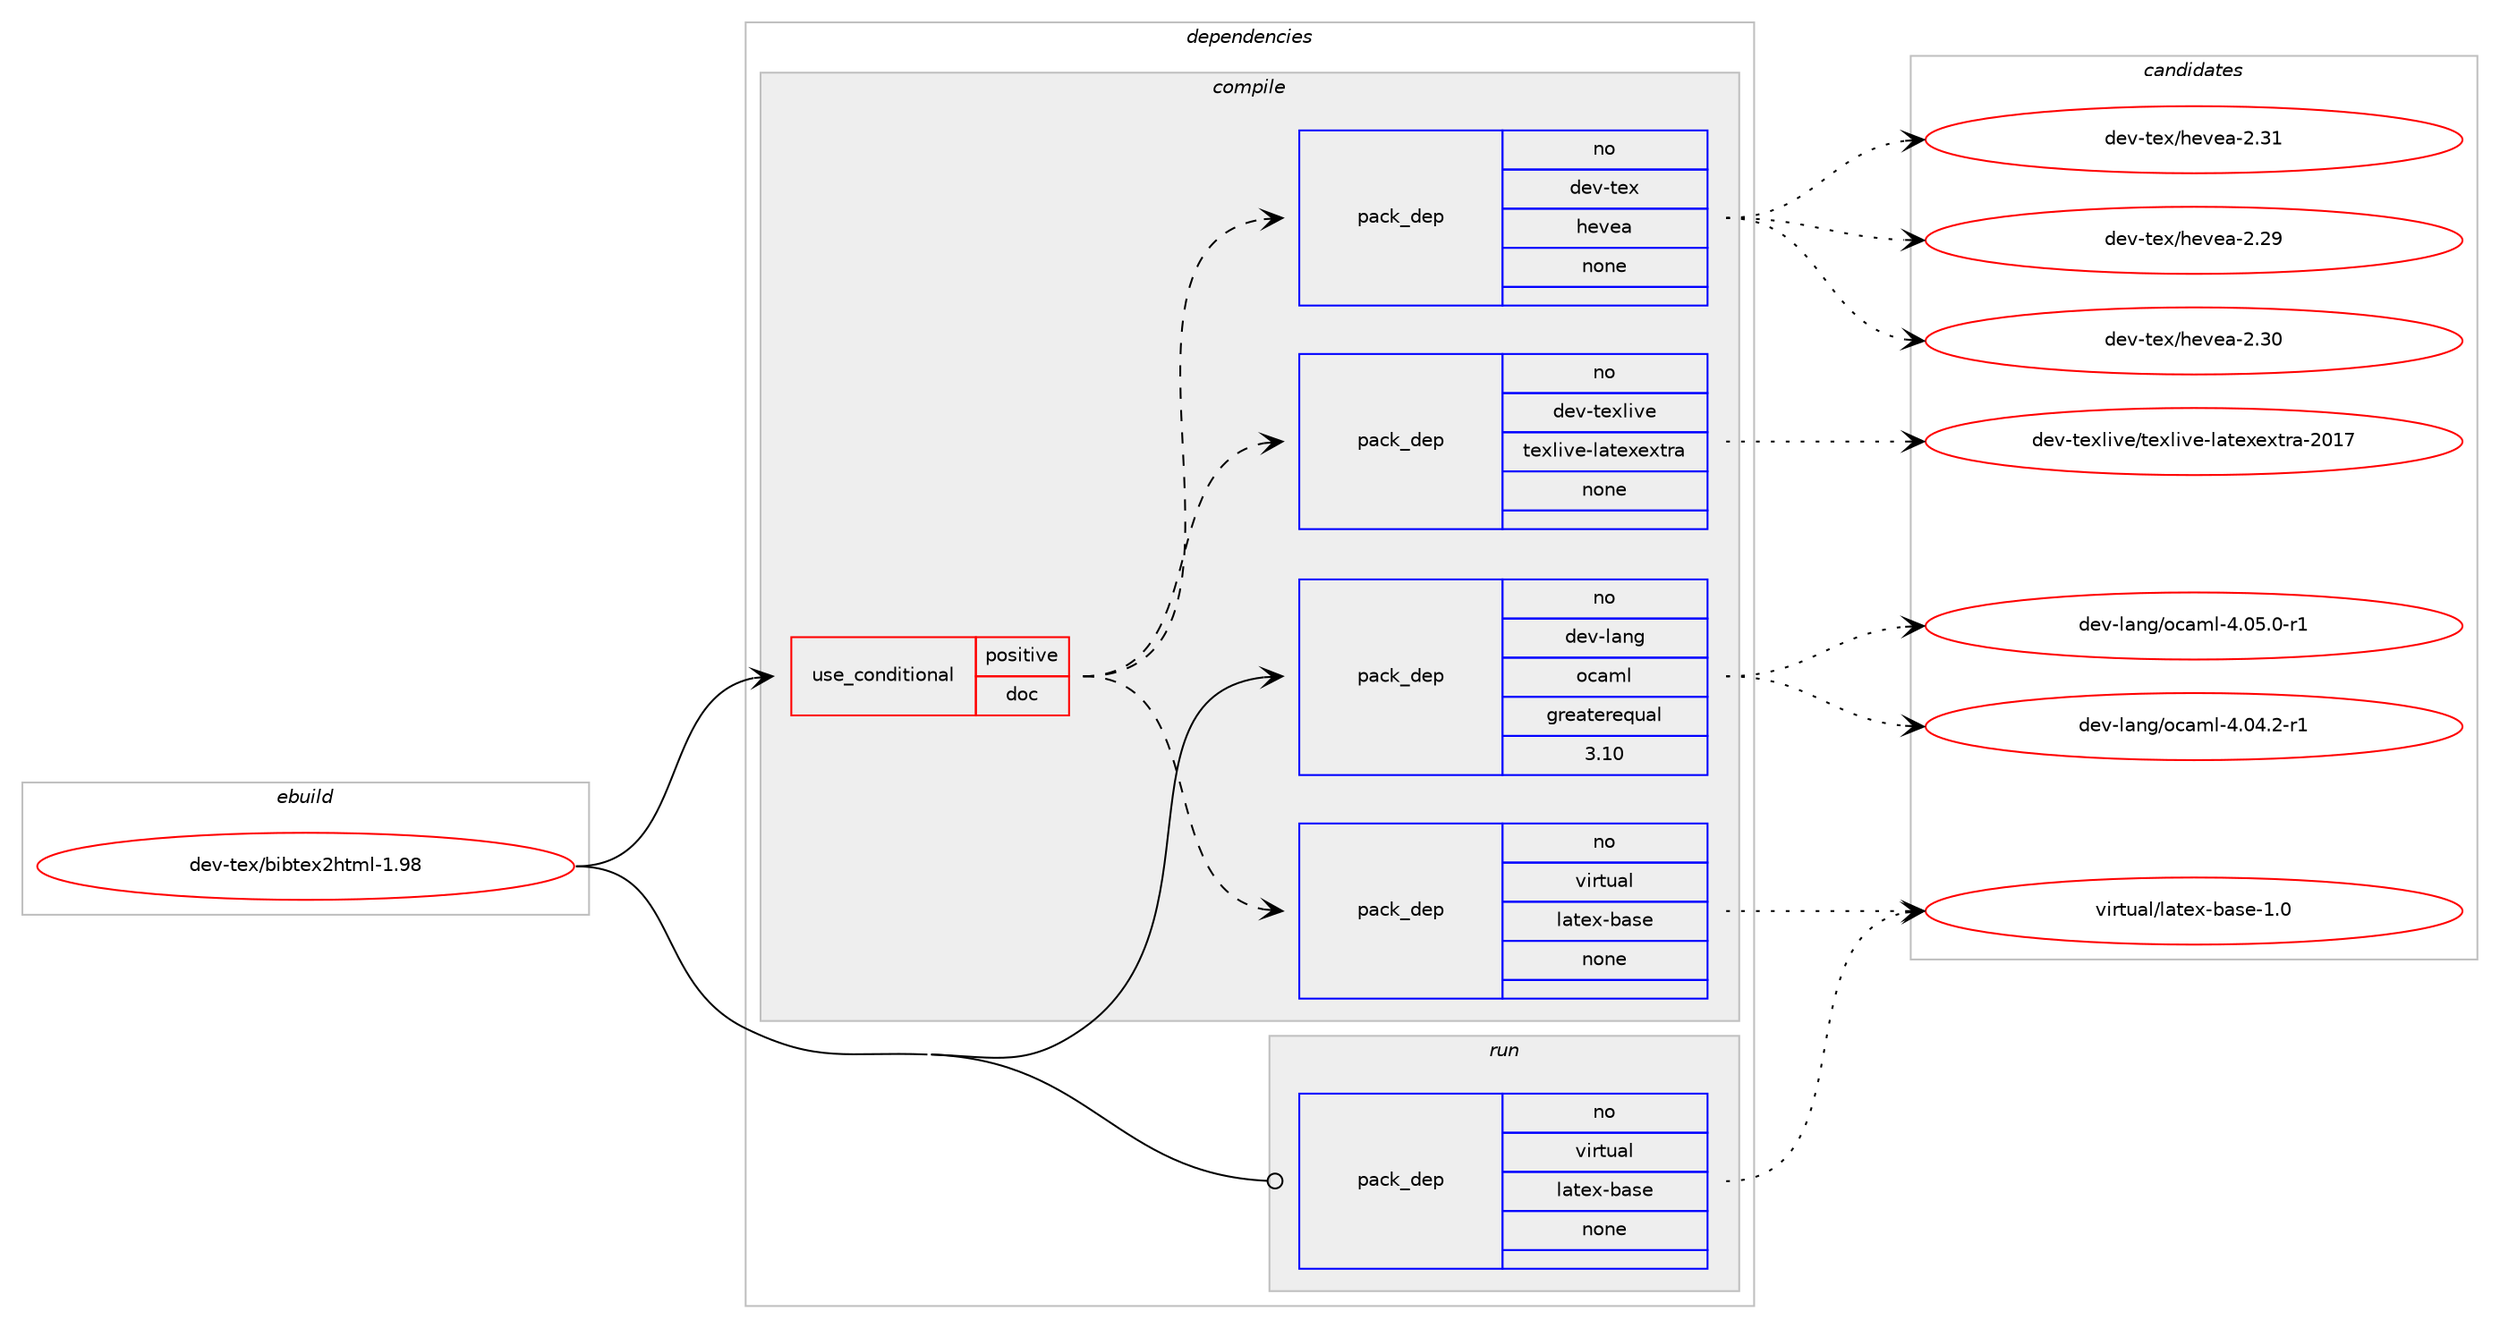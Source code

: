 digraph prolog {

# *************
# Graph options
# *************

newrank=true;
concentrate=true;
compound=true;
graph [rankdir=LR,fontname=Helvetica,fontsize=10,ranksep=1.5];#, ranksep=2.5, nodesep=0.2];
edge  [arrowhead=vee];
node  [fontname=Helvetica,fontsize=10];

# **********
# The ebuild
# **********

subgraph cluster_leftcol {
color=gray;
rank=same;
label=<<i>ebuild</i>>;
id [label="dev-tex/bibtex2html-1.98", color=red, width=4, href="../dev-tex/bibtex2html-1.98.svg"];
}

# ****************
# The dependencies
# ****************

subgraph cluster_midcol {
color=gray;
label=<<i>dependencies</i>>;
subgraph cluster_compile {
fillcolor="#eeeeee";
style=filled;
label=<<i>compile</i>>;
subgraph cond422987 {
dependency1539361 [label=<<TABLE BORDER="0" CELLBORDER="1" CELLSPACING="0" CELLPADDING="4"><TR><TD ROWSPAN="3" CELLPADDING="10">use_conditional</TD></TR><TR><TD>positive</TD></TR><TR><TD>doc</TD></TR></TABLE>>, shape=none, color=red];
subgraph pack1092806 {
dependency1539362 [label=<<TABLE BORDER="0" CELLBORDER="1" CELLSPACING="0" CELLPADDING="4" WIDTH="220"><TR><TD ROWSPAN="6" CELLPADDING="30">pack_dep</TD></TR><TR><TD WIDTH="110">no</TD></TR><TR><TD>virtual</TD></TR><TR><TD>latex-base</TD></TR><TR><TD>none</TD></TR><TR><TD></TD></TR></TABLE>>, shape=none, color=blue];
}
dependency1539361:e -> dependency1539362:w [weight=20,style="dashed",arrowhead="vee"];
subgraph pack1092807 {
dependency1539363 [label=<<TABLE BORDER="0" CELLBORDER="1" CELLSPACING="0" CELLPADDING="4" WIDTH="220"><TR><TD ROWSPAN="6" CELLPADDING="30">pack_dep</TD></TR><TR><TD WIDTH="110">no</TD></TR><TR><TD>dev-texlive</TD></TR><TR><TD>texlive-latexextra</TD></TR><TR><TD>none</TD></TR><TR><TD></TD></TR></TABLE>>, shape=none, color=blue];
}
dependency1539361:e -> dependency1539363:w [weight=20,style="dashed",arrowhead="vee"];
subgraph pack1092808 {
dependency1539364 [label=<<TABLE BORDER="0" CELLBORDER="1" CELLSPACING="0" CELLPADDING="4" WIDTH="220"><TR><TD ROWSPAN="6" CELLPADDING="30">pack_dep</TD></TR><TR><TD WIDTH="110">no</TD></TR><TR><TD>dev-tex</TD></TR><TR><TD>hevea</TD></TR><TR><TD>none</TD></TR><TR><TD></TD></TR></TABLE>>, shape=none, color=blue];
}
dependency1539361:e -> dependency1539364:w [weight=20,style="dashed",arrowhead="vee"];
}
id:e -> dependency1539361:w [weight=20,style="solid",arrowhead="vee"];
subgraph pack1092809 {
dependency1539365 [label=<<TABLE BORDER="0" CELLBORDER="1" CELLSPACING="0" CELLPADDING="4" WIDTH="220"><TR><TD ROWSPAN="6" CELLPADDING="30">pack_dep</TD></TR><TR><TD WIDTH="110">no</TD></TR><TR><TD>dev-lang</TD></TR><TR><TD>ocaml</TD></TR><TR><TD>greaterequal</TD></TR><TR><TD>3.10</TD></TR></TABLE>>, shape=none, color=blue];
}
id:e -> dependency1539365:w [weight=20,style="solid",arrowhead="vee"];
}
subgraph cluster_compileandrun {
fillcolor="#eeeeee";
style=filled;
label=<<i>compile and run</i>>;
}
subgraph cluster_run {
fillcolor="#eeeeee";
style=filled;
label=<<i>run</i>>;
subgraph pack1092810 {
dependency1539366 [label=<<TABLE BORDER="0" CELLBORDER="1" CELLSPACING="0" CELLPADDING="4" WIDTH="220"><TR><TD ROWSPAN="6" CELLPADDING="30">pack_dep</TD></TR><TR><TD WIDTH="110">no</TD></TR><TR><TD>virtual</TD></TR><TR><TD>latex-base</TD></TR><TR><TD>none</TD></TR><TR><TD></TD></TR></TABLE>>, shape=none, color=blue];
}
id:e -> dependency1539366:w [weight=20,style="solid",arrowhead="odot"];
}
}

# **************
# The candidates
# **************

subgraph cluster_choices {
rank=same;
color=gray;
label=<<i>candidates</i>>;

subgraph choice1092806 {
color=black;
nodesep=1;
choice11810511411611797108471089711610112045989711510145494648 [label="virtual/latex-base-1.0", color=red, width=4,href="../virtual/latex-base-1.0.svg"];
dependency1539362:e -> choice11810511411611797108471089711610112045989711510145494648:w [style=dotted,weight="100"];
}
subgraph choice1092807 {
color=black;
nodesep=1;
choice10010111845116101120108105118101471161011201081051181014510897116101120101120116114974550484955 [label="dev-texlive/texlive-latexextra-2017", color=red, width=4,href="../dev-texlive/texlive-latexextra-2017.svg"];
dependency1539363:e -> choice10010111845116101120108105118101471161011201081051181014510897116101120101120116114974550484955:w [style=dotted,weight="100"];
}
subgraph choice1092808 {
color=black;
nodesep=1;
choice1001011184511610112047104101118101974550465057 [label="dev-tex/hevea-2.29", color=red, width=4,href="../dev-tex/hevea-2.29.svg"];
choice1001011184511610112047104101118101974550465148 [label="dev-tex/hevea-2.30", color=red, width=4,href="../dev-tex/hevea-2.30.svg"];
choice1001011184511610112047104101118101974550465149 [label="dev-tex/hevea-2.31", color=red, width=4,href="../dev-tex/hevea-2.31.svg"];
dependency1539364:e -> choice1001011184511610112047104101118101974550465057:w [style=dotted,weight="100"];
dependency1539364:e -> choice1001011184511610112047104101118101974550465148:w [style=dotted,weight="100"];
dependency1539364:e -> choice1001011184511610112047104101118101974550465149:w [style=dotted,weight="100"];
}
subgraph choice1092809 {
color=black;
nodesep=1;
choice1001011184510897110103471119997109108455246485246504511449 [label="dev-lang/ocaml-4.04.2-r1", color=red, width=4,href="../dev-lang/ocaml-4.04.2-r1.svg"];
choice1001011184510897110103471119997109108455246485346484511449 [label="dev-lang/ocaml-4.05.0-r1", color=red, width=4,href="../dev-lang/ocaml-4.05.0-r1.svg"];
dependency1539365:e -> choice1001011184510897110103471119997109108455246485246504511449:w [style=dotted,weight="100"];
dependency1539365:e -> choice1001011184510897110103471119997109108455246485346484511449:w [style=dotted,weight="100"];
}
subgraph choice1092810 {
color=black;
nodesep=1;
choice11810511411611797108471089711610112045989711510145494648 [label="virtual/latex-base-1.0", color=red, width=4,href="../virtual/latex-base-1.0.svg"];
dependency1539366:e -> choice11810511411611797108471089711610112045989711510145494648:w [style=dotted,weight="100"];
}
}

}
